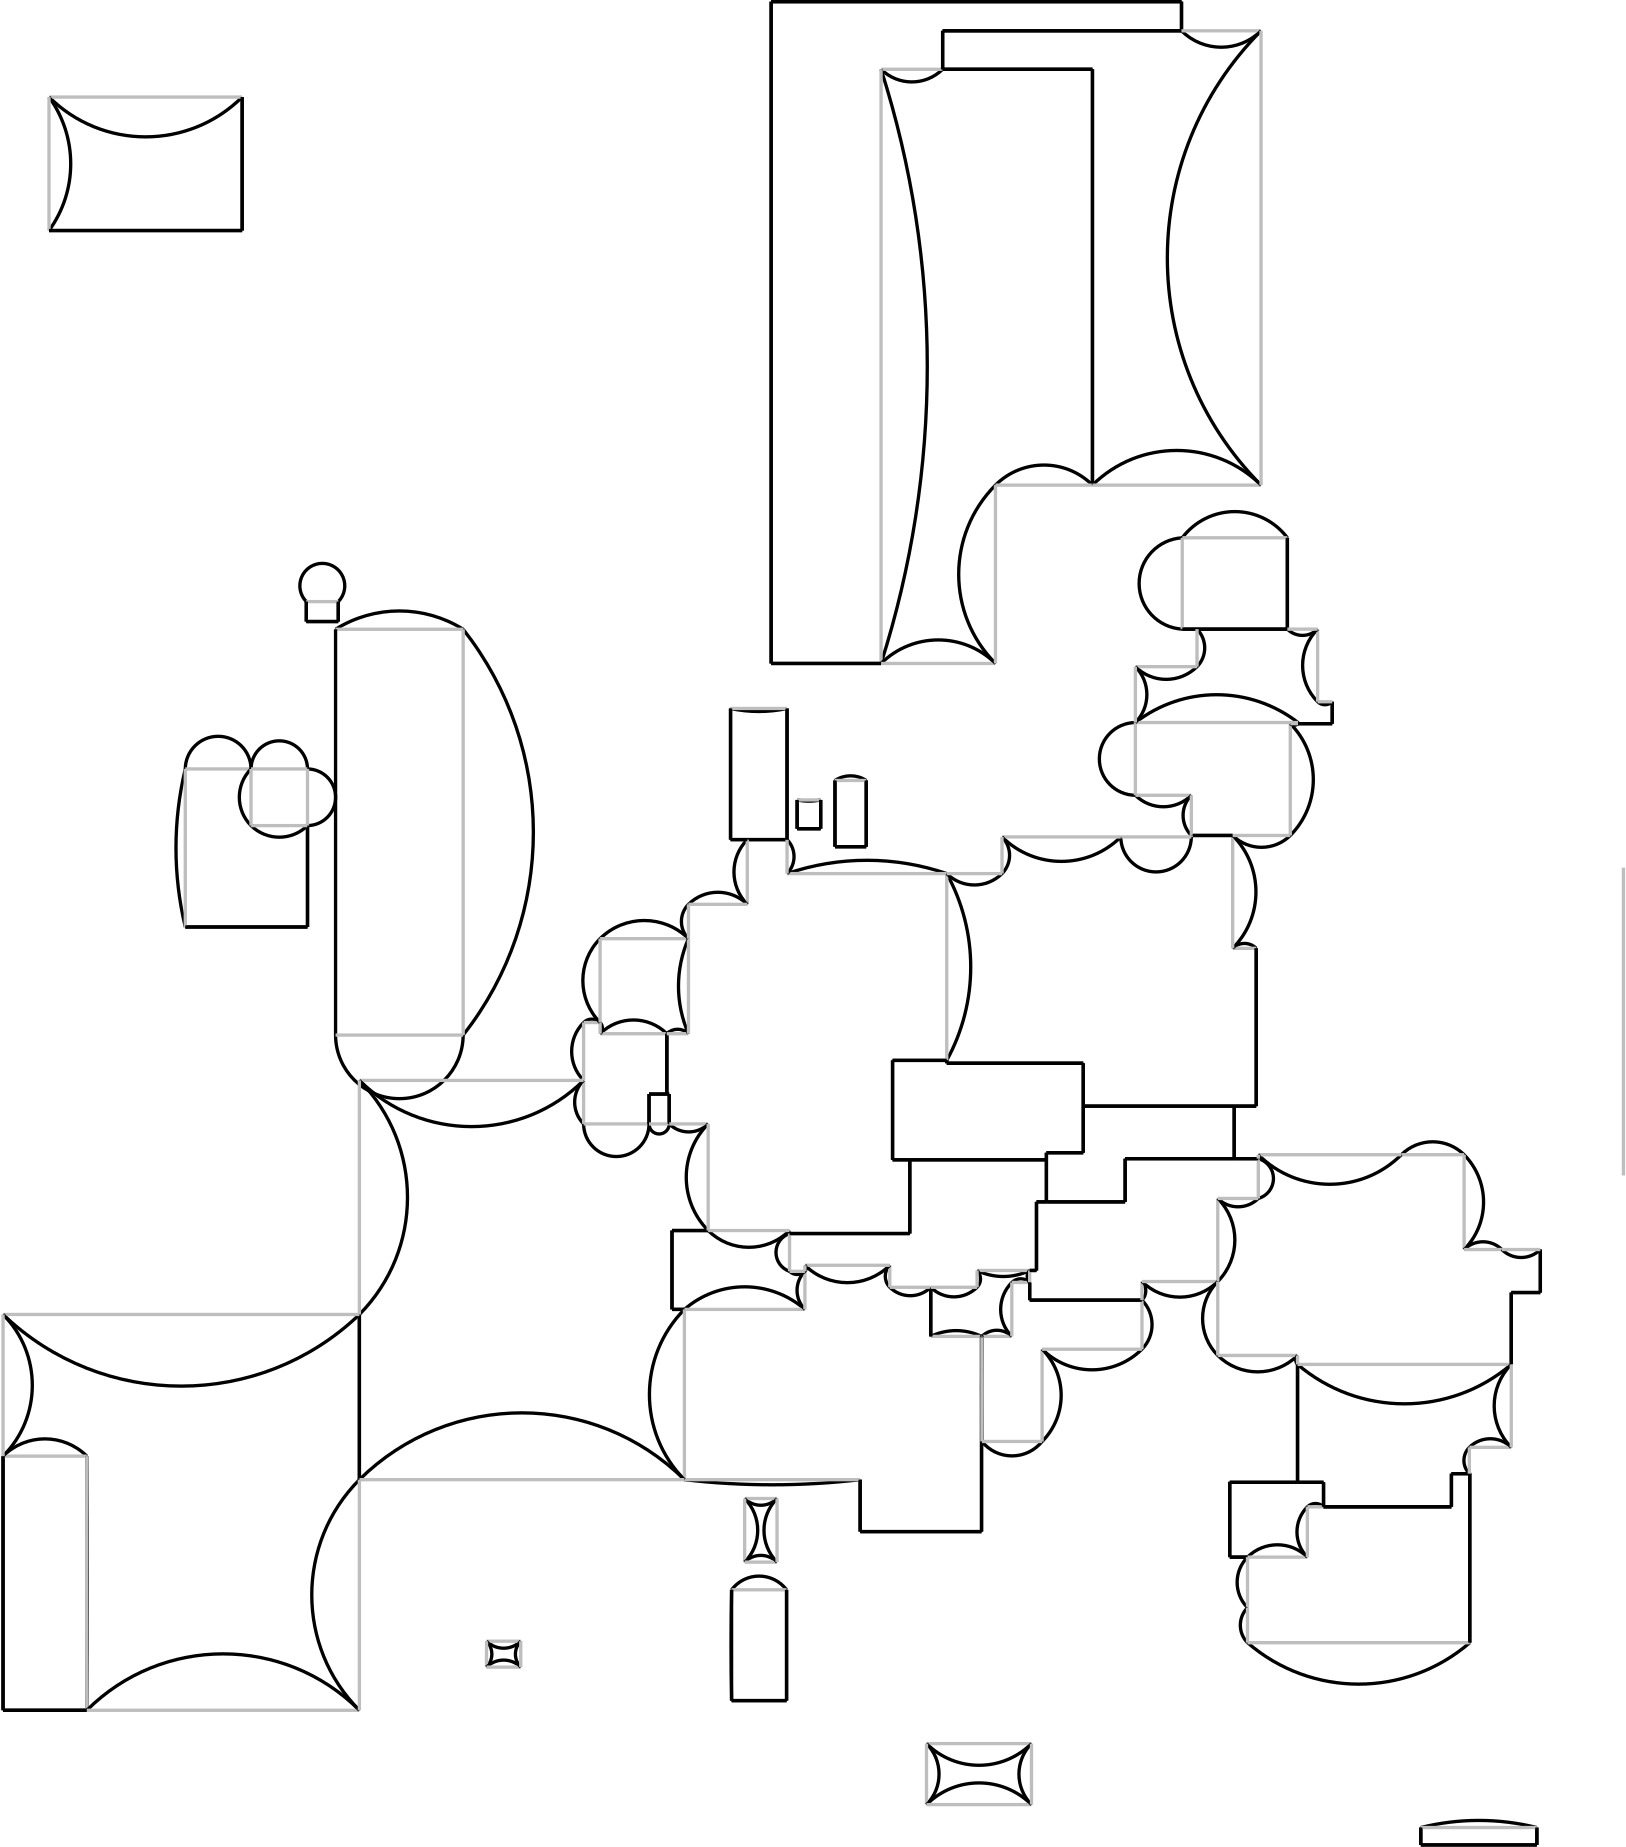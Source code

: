 <?xml version="1.0"?>
<!DOCTYPE ipe SYSTEM "ipe.dtd">
<ipe version="70005" creator="Ipe 7.1.1">
<info created="D:20110803231932" modified="D:20120926124332"/>
<ipestyle name="basic">
<pen name="heavier" value="0.8"/>
<pen name="fat" value="1.2"/>
<pen name="ultrafat" value="2"/>
<color name="red" value="1 0 0"/>
<color name="green" value="0 1 0"/>
<color name="blue" value="0 0 1"/>
<color name="yellow" value="1 1 0"/>
<color name="orange" value="1 0.647 0"/>
<color name="gold" value="1 0.843 0"/>
<color name="purple" value="0.627 0.125 0.941"/>
<color name="gray" value="0.745"/>
<color name="lightblue" value="0.678 0.847 0.902"/>
<color name="lightcyan" value="0.878 1 1"/>
<color name="lightgray" value="0.827"/>
<color name="lightgreen" value="0.565 0.933 0.565"/>
<color name="lightyellow" value="1 1 0.878"/>
<dashstyle name="dashed" value="[4] 0"/>
<dashstyle name="dotted" value="[1 3] 0"/>
<dashstyle name="dash dotted" value="[4 2 1 2] 0"/>
<dashstyle name="dash dot dotted" value="[4 2 1 2 1 2] 0"/>
</ipestyle>
<page>
<layer name="alpha"/>
<layer name="beta"/>
<view layers="alpha beta" active="beta"/>
<path layer="beta" stroke="black" pen="fat">
10.823 142.538 m
10.823 51.0444 l
</path>
<path stroke="black" pen="fat">
10.823 51.0444 m
40.9729 51.0444 l
</path>
<path stroke="black" pen="fat">
76.4275 333.024 m
120.425 333.024 l
</path>
<path stroke="black" pen="fat">
120.425 333.024 m
120.425 369.529 l
</path>
<path stroke="black" pen="fat">
120.001 450.159 m
120.001 443.004 l
</path>
<path stroke="black" pen="fat">
120.001 443.004 m
131.508 443.004 l
</path>
<path stroke="black" pen="fat">
131.508 443.004 m
131.508 450.159 l
</path>
<path stroke="black" pen="fat">
273.093 54.5286 m
292.888 54.5286 l
</path>
<path stroke="black" pen="fat">
292.888 54.5286 m
292.888 94.4125 l
</path>
<path stroke="black" pen="fat">
310.314 385.768 m
310.314 361.919 l
</path>
<path stroke="black" pen="fat">
310.314 361.919 m
321.571 361.919 l
</path>
<path stroke="black" pen="fat">
321.571 361.919 m
321.571 385.768 l
</path>
<path stroke="black" pen="fat">
319.378 134.065 m
319.378 115.362 l
</path>
<path stroke="black" pen="fat">
319.378 115.362 m
363.075 115.362 l
</path>
<path stroke="black" pen="fat">
363.075 115.362 m
363.075 185.644 l
</path>
<path stroke="black" pen="fat">
435.064 666.145 m
287.342 666.145 l
</path>
<path stroke="black" pen="fat">
287.342 666.145 m
287.342 427.907 l
</path>
<path stroke="black" pen="fat">
287.342 427.907 m
326.904 427.907 l
</path>
<path stroke="black" pen="fat">
435.064 655.657 m
435.064 666.145 l
</path>
<path stroke="black" pen="fat">
435.329 440.254 m
440.645 440.254 l
</path>
<path stroke="black" pen="fat">
473.179 440.254 m
473.179 473.132 l
</path>
<path stroke="black" pen="fat">
538.843 75.3734 m
538.843 77.0267 l
</path>
<path stroke="black" pen="fat">
538.843 77.0267 m
538.843 136.231 l
</path>
<path stroke="black" pen="fat">
521.205 8.8264 m
521.205 2.5632 l
</path>
<path stroke="black" pen="fat">
521.205 2.5632 m
562.992 2.5632 l
</path>
<path stroke="black" pen="fat">
562.992 2.5632 m
562.992 8.8264 l
</path>
<path stroke="black" pen="fat">
553.78 175.56 m
553.78 201.426 l
</path>
<path stroke="black" pen="fat">
553.78 201.426 m
564.248 201.426 l
</path>
<path stroke="black" pen="fat">
564.248 201.426 m
564.248 216.903 l
</path>
<path stroke="black" pen="fat">
10.823 142.538 m
21.3927 0 0 -21.3927 25.8979 127.359 40.9729 142.538 a
</path>
<path layer="alpha" stroke="gray" pen="fat">
10.823 142.538 m
40.9729 142.538 l
</path>
<path layer="beta" stroke="black" pen="fat">
40.9729 142.538 m
5702.86 0 0 -5702.86 -5661.7 96.7911 40.9729 51.0444 a
</path>
<path layer="alpha" stroke="gray" pen="fat">
40.9729 142.538 m
40.9729 51.0444 l
</path>
<path layer="beta" stroke="black" pen="fat">
10.823 51.0444 m
10.823 142.538 l
</path>
<path stroke="black" pen="fat">
40.9729 51.0444 m
10.823 51.0444 l
</path>
<path stroke="black" pen="fat">
96.909 583.751 m
27.3684 583.751 l
</path>
<path stroke="black" pen="fat">
96.909 631.81 m
96.909 583.751 l
</path>
<path stroke="black" pen="fat">
76.4275 389.925 m
11.8335 0 0 -11.8335 88.2606 389.839 100.094 389.925 a
</path>
<path layer="alpha" stroke="gray" pen="fat">
76.4275 389.925 m
100.094 389.925 l
</path>
<path layer="beta" stroke="black" pen="fat">
76.4275 333.024 m
122.375 0 0 -122.375 195.449 361.475 76.4275 389.925 a
</path>
<path layer="alpha" stroke="gray" pen="fat">
76.4275 333.024 m
76.4275 389.925 l
</path>
<path layer="beta" stroke="black" pen="fat">
120.425 333.024 m
76.4275 333.024 l
</path>
<path stroke="black" pen="fat">
120.425 369.529 m
120.425 333.024 l
</path>
<path stroke="black" pen="fat">
120.425 369.529 m
14.4672 0 0 -14.4672 110.26 379.822 100.094 369.529 a
</path>
<path layer="alpha" stroke="gray" pen="fat">
120.425 369.529 m
100.094 369.529 l
</path>
<path layer="beta" stroke="black" pen="fat">
100.094 369.529 m
14.4441 0 0 -14.4441 110.323 379.727 100.094 389.925 a
</path>
<path layer="alpha" stroke="gray" pen="fat">
100.094 369.529 m
100.094 389.925 l
</path>
<path layer="beta" stroke="black" pen="fat">
100.094 389.925 m
10.1659 0 0 -10.1659 110.26 389.878 120.425 389.925 a
</path>
<path layer="alpha" stroke="gray" pen="fat">
100.094 389.925 m
120.425 389.925 l
</path>
<path layer="beta" stroke="black" pen="fat">
120.425 389.925 m
10.1986 0 0 -10.1986 120.345 379.727 120.425 369.529 a
</path>
<path layer="alpha" stroke="gray" pen="fat">
120.425 389.925 m
120.425 369.529 l
</path>
<path layer="beta" stroke="black" pen="fat">
120.001 450.159 m
-8.089 0 0 8.089 125.755 455.845 131.508 450.159 a
</path>
<path layer="alpha" stroke="gray" pen="fat">
120.001 450.159 m
131.508 450.159 l
</path>
<path layer="beta" stroke="black" pen="fat">
120.001 443.004 m
120.001 450.159 l
</path>
<path stroke="black" pen="fat">
131.508 443.004 m
120.001 443.004 l
</path>
<path stroke="black" pen="fat">
131.508 450.159 m
131.508 443.004 l
</path>
<path stroke="black" pen="fat">
139.103 193.527 m
139.103 134.065 l
</path>
<path stroke="black" pen="fat">
130.527 440.205 m
43.2854 0 0 -43.2854 153.495 403.516 176.463 440.205 a
</path>
<path layer="alpha" stroke="gray" pen="fat">
130.527 440.205 m
176.463 440.205 l
</path>
<path stroke="black" pen="fat">
130.527 294.112 m
130.527 440.205 l
</path>
<path layer="beta" stroke="black" pen="fat">
176.463 294.112 m
22.9683 0 0 -22.9683 153.495 294.2 130.527 294.112 a
</path>
<path layer="alpha" stroke="gray" pen="fat">
176.463 294.112 m
130.527 294.112 l
</path>
<path layer="beta" stroke="black" pen="fat">
176.463 440.205 m
118.193 0 0 -118.193 83.5445 367.158 176.463 294.112 a
</path>
<path layer="alpha" stroke="gray" pen="fat">
176.463 440.205 m
176.463 294.112 l
</path>
<path layer="beta" stroke="black" pen="fat">
225.759 294.61 m
17.0721 0 0 -17.0721 237.774 282.48 249.788 294.61 a
</path>
<path layer="alpha" stroke="gray" pen="fat">
225.759 294.61 m
249.788 294.61 l
</path>
<path layer="beta" stroke="black" pen="fat">
225.759 298.641 m
2.85656 0 0 -2.85656 223.735 296.625 225.759 294.61 a
</path>
<path layer="alpha" stroke="gray" pen="fat">
225.759 298.641 m
225.759 294.61 l
</path>
<path layer="beta" stroke="black" pen="fat">
219.821 298.641 m
4.20521 0 0 -4.20521 222.79 295.663 225.759 298.641 a
</path>
<path layer="alpha" stroke="gray" pen="fat">
219.821 298.641 m
225.759 298.641 l
</path>
<path layer="beta" stroke="black" pen="fat">
219.821 277.81 m
14.7646 0 0 -14.7646 230.285 288.226 219.821 298.641 a
</path>
<path layer="alpha" stroke="gray" pen="fat">
219.821 277.81 m
219.821 298.641 l
</path>
<path layer="beta" stroke="black" pen="fat">
219.821 262.137 m
11.1396 0 0 -11.1396 227.738 269.974 219.821 277.81 a
</path>
<path layer="alpha" stroke="gray" pen="fat">
219.821 262.137 m
219.821 277.81 l
</path>
<path layer="beta" stroke="black" pen="fat">
243.377 262.137 m
11.778 0 0 -11.778 231.599 262.168 219.821 262.137 a
</path>
<path layer="alpha" stroke="gray" pen="fat">
243.377 262.137 m
219.821 262.137 l
</path>
<path layer="beta" stroke="black" pen="fat">
243.377 272.887 m
243.377 262.137 l
</path>
<path stroke="black" pen="fat">
249.788 272.887 m
243.377 272.887 l
</path>
<path stroke="black" pen="fat">
249.788 294.61 m
249.788 272.887 l
</path>
<path stroke="black" pen="fat">
243.377 262.137 m
243.377 272.887 l
</path>
<path stroke="black" pen="fat">
243.377 272.887 m
249.788 272.887 l
</path>
<path stroke="black" pen="fat">
249.788 272.887 m
250.649 272.887 l
</path>
<path stroke="black" pen="fat">
250.649 272.887 m
250.649 262.137 l
</path>
<path stroke="black" pen="fat">
250.649 262.137 m
3.6362 0 0 -3.6362 247.013 262.143 243.377 262.137 a
</path>
<path layer="alpha" stroke="gray" pen="fat">
250.649 262.137 m
243.377 262.137 l
</path>
<path layer="beta" stroke="black" pen="fat">
225.759 328.832 m
22.6336 0 0 -22.6336 241.665 312.729 257.57 328.832 a
</path>
<path layer="alpha" stroke="gray" pen="fat">
225.759 328.832 m
257.57 328.832 l
</path>
<path layer="beta" stroke="black" pen="fat">
225.759 298.641 m
21.4421 0 0 -21.4421 240.988 313.737 225.759 328.832 a
</path>
<path layer="alpha" stroke="gray" pen="fat">
225.759 298.641 m
225.759 328.832 l
</path>
<path layer="beta" stroke="black" pen="fat">
139.103 134.065 m
139.103 193.527 l
</path>
<path stroke="black" pen="fat">
251.638 195.36 m
256.11 195.36 l
</path>
<path stroke="black" pen="fat">
251.638 223.749 m
251.638 195.36 l
</path>
<path stroke="black" pen="fat">
264.668 223.749 m
251.638 223.749 l
</path>
<path stroke="black" pen="fat">
273.093 94.4125 m
12.38 0 0 -12.38 282.991 86.9753 292.888 94.4125 a
</path>
<path layer="alpha" stroke="gray" pen="fat">
273.093 94.4125 m
292.888 94.4125 l
</path>
<path layer="beta" stroke="black" pen="fat">
273.093 54.5286 m
1041.49 0 0 -1041.49 1314.39 74.4705 273.093 94.4125 a
</path>
<path layer="alpha" stroke="black" pen="fat">
273.093 54.5286 m
273.093 94.4125 l
</path>
<path layer="beta" stroke="black" pen="fat">
292.888 54.5286 m
273.093 54.5286 l
</path>
<path stroke="black" pen="fat">
292.888 94.4125 m
292.888 54.5286 l
</path>
<path stroke="black" pen="fat">
272.72 364.485 m
272.72 411.689 l
</path>
<path stroke="black" pen="fat">
278.746 364.485 m
272.72 364.485 l
</path>
<path stroke="black" pen="fat">
293.063 411.689 m
293.063 364.485 l
</path>
<path stroke="black" pen="fat">
293.063 364.485 m
278.746 364.485 l
</path>
<path stroke="black" pen="fat">
256.11 195.36 m
251.638 195.36 l
</path>
<path stroke="black" pen="fat">
251.638 195.36 m
251.638 223.749 l
</path>
<path stroke="black" pen="fat">
251.638 223.749 m
264.668 223.749 l
</path>
<path stroke="black" pen="fat">
296.691 368.403 m
296.691 378.771 l
</path>
<path stroke="black" pen="fat">
305.169 368.403 m
296.691 368.403 l
</path>
<path stroke="black" pen="fat">
305.169 378.771 m
305.169 368.403 l
</path>
<path stroke="black" pen="fat">
310.314 385.768 m
10.2297 0 0 -10.2297 315.943 377.226 321.571 385.768 a
</path>
<path layer="alpha" stroke="gray" pen="fat">
310.314 385.768 m
321.571 385.768 l
</path>
<path layer="beta" stroke="black" pen="fat">
310.314 361.919 m
310.314 385.768 l
</path>
<path stroke="black" pen="fat">
321.571 361.919 m
310.314 361.919 l
</path>
<path stroke="black" pen="fat">
321.571 385.768 m
321.571 361.919 l
</path>
<path stroke="black" pen="fat">
249.788 272.887 m
249.788 294.61 l
</path>
<path stroke="black" pen="fat">
250.649 272.887 m
249.788 272.887 l
</path>
<path stroke="black" pen="fat">
250.649 262.137 m
250.649 272.887 l
</path>
<path stroke="black" pen="fat">
249.788 294.61 m
5.51825 0 0 -5.51825 253.679 290.697 257.57 294.61 a
</path>
<path layer="alpha" stroke="gray" pen="fat">
249.788 294.61 m
257.57 294.61 l
</path>
<path layer="beta" stroke="black" pen="fat">
257.57 294.61 m
42.5199 0 0 -42.5199 296.495 311.721 257.57 328.832 a
</path>
<path layer="alpha" stroke="gray" pen="fat">
257.57 294.61 m
257.57 328.832 l
</path>
<path layer="beta" stroke="black" pen="fat">
264.668 262.137 m
9.94925 0 0 -9.94925 257.658 269.198 250.649 262.137 a
</path>
<path layer="alpha" stroke="gray" pen="fat">
264.668 262.137 m
250.649 262.137 l
</path>
<path layer="beta" stroke="black" pen="fat">
264.668 223.749 m
27.2921 0 0 -27.2921 284.07 242.943 264.668 262.137 a
</path>
<path layer="alpha" stroke="gray" pen="fat">
264.668 223.749 m
264.668 262.137 l
</path>
<path layer="beta" stroke="black" pen="fat">
278.746 364.485 m
293.063 364.485 l
</path>
<path stroke="black" pen="fat">
293.966 222.672 m
0.764188 0 0 -0.764188 294.509 223.211 293.966 223.749 a
</path>
<path layer="alpha" stroke="gray" pen="fat">
293.966 222.672 m
293.966 223.749 l
</path>
<path layer="beta" stroke="black" pen="fat">
293.966 223.749 m
20.8066 0 0 -20.8066 279.317 238.524 264.668 223.749 a
</path>
<path layer="alpha" stroke="gray" pen="fat">
293.966 223.749 m
264.668 223.749 l
</path>
<path layer="beta" stroke="black" pen="fat">
293.063 352.243 m
88.511 0 0 -88.511 321.808 268.529 350.552 352.243 a
</path>
<path layer="alpha" stroke="gray" pen="fat">
293.063 352.243 m
350.552 352.243 l
</path>
<path layer="beta" stroke="black" pen="fat">
293.063 364.485 m
8.71215 0 0 -8.71215 286.864 358.364 293.063 352.243 a
</path>
<path layer="alpha" stroke="gray" pen="fat">
293.063 364.485 m
293.063 352.243 l
</path>
<path layer="beta" stroke="black" pen="fat">
278.746 341.185 m
16.5443 0 0 -16.5443 290.493 352.835 278.746 364.485 a
</path>
<path layer="alpha" stroke="gray" pen="fat">
278.746 341.185 m
278.746 364.485 l
</path>
<path layer="beta" stroke="black" pen="fat">
257.57 341.185 m
15.0772 0 0 -15.0772 268.158 330.451 278.746 341.185 a
</path>
<path layer="alpha" stroke="gray" pen="fat">
257.57 341.185 m
278.746 341.185 l
</path>
<path layer="beta" stroke="black" pen="fat">
257.57 328.832 m
8.78512 0 0 -8.78512 263.818 335.008 257.57 341.185 a
</path>
<path layer="alpha" stroke="gray" pen="fat">
257.57 328.832 m
257.57 341.185 l
</path>
<path layer="beta" stroke="black" pen="fat">
337.248 222.672 m
293.966 222.672 l
</path>
<path stroke="black" pen="fat">
337.248 249.207 m
337.248 222.672 l
</path>
<path stroke="black" pen="fat">
331.045 249.207 m
337.248 249.207 l
</path>
<path stroke="black" pen="fat">
331.045 285.011 m
331.045 249.207 l
</path>
<path stroke="black" pen="fat">
350.552 285.011 m
331.045 285.011 l
</path>
<path stroke="black" pen="fat">
350.552 352.243 m
69.7907 0 0 -69.7907 289.391 318.627 350.552 285.011 a
</path>
<path layer="alpha" stroke="gray" pen="fat">
350.552 352.243 m
350.552 285.011 l
</path>
<path layer="beta" stroke="black" pen="fat">
256.11 134.065 m
43.5864 0 0 -43.5864 287.102 164.713 256.11 195.36 a
</path>
<path layer="alpha" stroke="gray" pen="fat">
256.11 134.065 m
256.11 195.36 l
</path>
<path layer="beta" stroke="black" pen="fat">
256.11 195.36 m
33.0024 0 0 -33.0024 277.801 170.487 299.492 195.36 a
</path>
<path layer="alpha" stroke="gray" pen="fat">
256.11 195.36 m
299.492 195.36 l
</path>
<path layer="beta" stroke="black" pen="fat">
299.492 195.36 m
9.70537 0 0 -9.70537 306.366 202.212 299.492 209.063 a
</path>
<path layer="alpha" stroke="gray" pen="fat">
299.492 195.36 m
299.492 209.063 l
</path>
<path layer="beta" stroke="black" pen="fat">
344.788 185.644 m
21.1385 0 0 -21.1385 353.931 166.586 363.075 185.644 a
</path>
<path layer="alpha" stroke="gray" pen="fat">
344.788 185.644 m
363.075 185.644 l
</path>
<path layer="beta" stroke="black" pen="fat">
344.788 203.326 m
344.788 185.644 l
</path>
<path stroke="black" pen="fat">
319.378 134.065 m
272.009 0 0 -272.009 287.744 404.228 256.11 134.065 a
</path>
<path layer="alpha" stroke="gray" pen="fat">
319.378 134.065 m
256.11 134.065 l
</path>
<path layer="beta" stroke="black" pen="fat">
319.378 115.362 m
319.378 134.065 l
</path>
<path stroke="black" pen="fat">
363.075 115.362 m
319.378 115.362 l
</path>
<path stroke="black" pen="fat">
363.075 185.644 m
363.075 115.362 l
</path>
<path stroke="black" pen="fat">
344.788 185.644 m
344.788 203.326 l
</path>
<path stroke="black" pen="fat">
299.492 209.063 m
3.93358 0 0 -3.93358 296.729 211.863 293.966 209.063 a
</path>
<path layer="alpha" stroke="gray" pen="fat">
299.492 209.063 m
293.966 209.063 l
</path>
<path layer="beta" stroke="black" pen="fat">
293.966 209.063 m
7.17765 0 0 -7.17765 296.25 215.868 293.966 222.672 a
</path>
<path layer="alpha" stroke="gray" pen="fat">
293.966 209.063 m
293.966 222.672 l
</path>
<path layer="beta" stroke="black" pen="fat">
293.966 222.672 m
337.248 222.672 l
</path>
<path stroke="black" pen="fat">
337.248 222.672 m
337.248 249.207 l
</path>
<path stroke="black" pen="fat">
344.788 203.326 m
10.4567 0 0 -10.4567 337.421 210.747 330.055 203.326 a
</path>
<path layer="alpha" stroke="gray" pen="fat">
344.788 203.326 m
330.055 203.326 l
</path>
<path layer="beta" stroke="black" pen="fat">
330.055 203.326 m
5.62052 0 0 -5.62052 334.037 207.292 330.055 211.258 a
</path>
<path layer="alpha" stroke="gray" pen="fat">
330.055 203.326 m
330.055 211.258 l
</path>
<path layer="beta" stroke="black" pen="fat">
330.055 211.258 m
21.7421 0 0 -21.7421 314.773 226.724 299.492 211.258 a
</path>
<path layer="alpha" stroke="gray" pen="fat">
330.055 211.258 m
299.492 211.258 l
</path>
<path layer="beta" stroke="black" pen="fat">
299.492 211.258 m
1.55419 0 0 -1.55419 298.391 210.161 299.492 209.063 a
</path>
<path layer="alpha" stroke="gray" pen="fat">
299.492 211.258 m
299.492 209.063 l
</path>
<path layer="beta" stroke="black" pen="fat">
380.404 209.366 m
21.7852 0 0 -21.7852 370.938 228.987 361.471 209.366 a
</path>
<path layer="alpha" stroke="gray" pen="fat">
380.404 209.366 m
361.471 209.366 l
</path>
<path layer="beta" stroke="black" pen="fat">
361.471 209.366 m
4.29802 0 0 -4.29802 358.413 206.346 361.471 203.326 a
</path>
<path layer="alpha" stroke="gray" pen="fat">
361.471 209.366 m
361.471 203.326 l
</path>
<path layer="beta" stroke="black" pen="fat">
361.471 203.326 m
11.7983 0 0 -11.7983 353.13 211.67 344.788 203.326 a
</path>
<path layer="alpha" stroke="gray" pen="fat">
361.471 203.326 m
344.788 203.326 l
</path>
<path layer="beta" stroke="black" pen="fat">
337.248 249.207 m
386.431 249.207 l
</path>
<path stroke="black" pen="fat">
382.859 209.366 m
380.404 209.366 l
</path>
<path stroke="black" pen="fat">
382.859 234.082 m
382.859 209.366 l
</path>
<path stroke="black" pen="fat">
386.431 234.082 m
382.859 234.082 l
</path>
<path stroke="black" pen="fat">
386.431 249.207 m
386.431 234.082 l
</path>
<path stroke="black" pen="fat">
337.248 249.207 m
331.045 249.207 l
</path>
<path stroke="black" pen="fat">
331.045 249.207 m
331.045 285.011 l
</path>
<path stroke="black" pen="fat">
331.045 285.011 m
350.552 285.011 l
</path>
<path stroke="black" pen="fat">
386.431 249.207 m
337.248 249.207 l
</path>
<path stroke="black" pen="fat">
350.552 283.981 m
399.702 283.981 l
</path>
<path stroke="black" pen="fat">
350.552 285.011 m
350.552 283.981 l
</path>
<path stroke="black" pen="fat">
399.702 283.981 m
399.702 268.548 l
</path>
<path stroke="black" pen="fat">
386.431 251.768 m
386.431 249.207 l
</path>
<path stroke="black" pen="fat">
399.702 251.768 m
386.431 251.768 l
</path>
<path stroke="black" pen="fat">
399.702 268.548 m
399.702 251.768 l
</path>
<path stroke="black" pen="fat">
349.07 641.814 m
403.007 641.814 l
</path>
<path stroke="black" pen="fat">
403.007 641.814 m
403.007 492.108 l
</path>
<path stroke="black" pen="fat">
363.207 185.644 m
7.66665 0 0 -7.66665 368.59 180.185 373.973 185.644 a
</path>
<path layer="alpha" stroke="gray" pen="fat">
363.207 185.644 m
373.973 185.644 l
</path>
<path layer="beta" stroke="black" pen="fat">
373.973 185.644 m
13.744 0 0 -13.744 383.706 195.348 373.973 205.052 a
</path>
<path layer="alpha" stroke="gray" pen="fat">
373.973 185.644 m
373.973 205.052 l
</path>
<path layer="beta" stroke="black" pen="fat">
373.973 205.052 m
4.55456 0 0 -4.55456 377.189 201.826 380.404 205.052 a
</path>
<path layer="alpha" stroke="gray" pen="fat">
373.973 205.052 m
380.404 205.052 l
</path>
<path layer="beta" stroke="black" pen="fat">
380.404 198.69 m
420.827 198.69 l
</path>
<path stroke="black" pen="fat">
380.404 205.052 m
380.404 198.69 l
</path>
<path stroke="black" pen="fat">
363.207 147.812 m
1807.01 0 0 -1807.01 2170.11 166.728 363.207 185.644 a
</path>
<path layer="alpha" stroke="gray" pen="fat">
363.207 147.812 m
363.207 185.644 l
</path>
<path layer="beta" stroke="black" pen="fat">
384.879 147.812 m
13.8993 0 0 -13.8993 374.043 156.517 363.207 147.812 a
</path>
<path layer="alpha" stroke="gray" pen="fat">
384.879 147.812 m
363.207 147.812 l
</path>
<path layer="beta" stroke="black" pen="fat">
384.879 181.044 m
23.5422 0 0 -23.5422 368.201 164.428 384.879 147.812 a
</path>
<path layer="alpha" stroke="gray" pen="fat">
384.879 181.044 m
384.879 147.812 l
</path>
<path layer="beta" stroke="black" pen="fat">
420.827 181.044 m
25.4489 0 0 -25.4489 402.853 199.06 384.879 181.044 a
</path>
<path layer="alpha" stroke="gray" pen="fat">
420.827 181.044 m
384.879 181.044 l
</path>
<path layer="beta" stroke="black" pen="fat">
420.827 198.69 m
12.536 0 0 -12.536 411.922 189.867 420.827 181.044 a
</path>
<path layer="alpha" stroke="gray" pen="fat">
420.827 198.69 m
420.827 181.044 l
</path>
<path layer="beta" stroke="black" pen="fat">
349.07 641.814 m
15.738 0 0 -15.738 337.987 652.987 326.904 641.814 a
</path>
<path layer="alpha" stroke="gray" pen="fat">
349.07 641.814 m
326.904 641.814 l
</path>
<path layer="beta" stroke="black" pen="fat">
326.904 641.814 m
352.014 0 0 -352.014 -8.46927 534.86 326.904 427.907 a
</path>
<path layer="alpha" stroke="gray" pen="fat">
326.904 641.814 m
326.904 427.907 l
</path>
<path layer="beta" stroke="black" pen="fat">
287.342 666.145 m
435.064 666.145 l
</path>
<path stroke="black" pen="fat">
287.342 427.907 m
287.342 666.145 l
</path>
<path stroke="black" pen="fat">
326.904 427.907 m
287.342 427.907 l
</path>
<path stroke="black" pen="fat">
435.064 666.145 m
435.064 655.657 l
</path>
<path stroke="black" pen="fat">
349.07 655.657 m
349.07 641.814 l
</path>
<path stroke="black" pen="fat">
435.064 655.657 m
349.07 655.657 l
</path>
<path stroke="black" pen="fat">
386.431 234.082 m
386.431 249.207 l
</path>
<path stroke="black" pen="fat">
386.431 249.207 m
386.431 251.768 l
</path>
<path stroke="black" pen="fat">
386.431 251.768 m
399.702 251.768 l
</path>
<path stroke="black" pen="fat">
399.702 251.768 m
399.702 268.548 l
</path>
<path stroke="black" pen="fat">
399.702 268.548 m
454.041 268.548 l
</path>
<path stroke="black" pen="fat">
414.779 234.082 m
386.431 234.082 l
</path>
<path stroke="black" pen="fat">
414.779 249.636 m
414.779 234.082 l
</path>
<path stroke="black" pen="fat">
454.041 249.636 m
414.779 249.636 l
</path>
<path stroke="black" pen="fat">
454.041 268.548 m
454.041 249.636 l
</path>
<path stroke="black" pen="fat">
452.429 106.189 m
458.832 106.189 l
</path>
<path stroke="black" pen="fat">
452.429 133.096 m
452.429 106.189 l
</path>
<path stroke="black" pen="fat">
452.429 133.301 m
452.429 133.096 l
</path>
<path stroke="black" pen="fat">
399.702 283.981 m
350.552 283.981 l
</path>
<path stroke="black" pen="fat">
350.552 283.981 m
350.552 285.011 l
</path>
<path stroke="black" pen="fat">
399.702 268.548 m
399.702 283.981 l
</path>
<path stroke="black" pen="fat">
454.041 268.548 m
399.702 268.548 l
</path>
<path stroke="black" pen="fat">
453.487 325.356 m
6.00143 0 0 -6.00143 457.729 321.111 461.971 325.356 a
</path>
<path layer="alpha" stroke="gray" pen="fat">
453.487 325.356 m
461.971 325.356 l
</path>
<path layer="beta" stroke="black" pen="fat">
453.487 365.969 m
28.8045 0 0 -28.8045 433.058 345.663 453.487 325.356 a
</path>
<path layer="alpha" stroke="gray" pen="fat">
453.487 365.969 m
453.487 325.356 l
</path>
<path layer="beta" stroke="black" pen="fat">
438.607 365.969 m
453.487 365.969 l
</path>
<path stroke="black" pen="fat">
461.971 268.548 m
454.041 268.548 l
</path>
<path stroke="black" pen="fat">
461.971 325.356 m
461.971 268.548 l
</path>
<path stroke="black" pen="fat">
380.404 205.052 m
3.05231 0 0 -3.05231 382.564 207.209 380.404 209.366 a
</path>
<path layer="alpha" stroke="gray" pen="fat">
380.404 205.052 m
380.404 209.366 l
</path>
<path layer="beta" stroke="black" pen="fat">
380.404 209.366 m
382.859 209.366 l
</path>
<path stroke="black" pen="fat">
382.859 209.366 m
382.859 234.082 l
</path>
<path stroke="black" pen="fat">
382.859 234.082 m
386.431 234.082 l
</path>
<path stroke="black" pen="fat">
420.827 198.69 m
380.404 198.69 l
</path>
<path stroke="black" pen="fat">
380.404 198.69 m
380.404 205.052 l
</path>
<path stroke="black" pen="fat">
386.431 234.082 m
414.779 234.082 l
</path>
<path stroke="black" pen="fat">
414.779 234.082 m
414.779 249.636 l
</path>
<path stroke="black" pen="fat">
414.779 249.636 m
454.041 249.636 l
</path>
<path stroke="black" pen="fat">
454.041 249.636 m
462.717 249.636 l
</path>
<path stroke="black" pen="fat">
420.827 205.403 m
4.76416 0 0 -4.76416 417.446 202.047 420.827 198.69 a
</path>
<path layer="alpha" stroke="gray" pen="fat">
420.827 205.403 m
420.827 198.69 l
</path>
<path layer="beta" stroke="black" pen="fat">
448.116 205.403 m
19.3595 0 0 -19.3595 434.472 219.137 420.827 205.403 a
</path>
<path layer="alpha" stroke="gray" pen="fat">
448.116 205.403 m
420.827 205.403 l
</path>
<path layer="beta" stroke="black" pen="fat">
448.116 235.299 m
21.2356 0 0 -21.2356 433.033 220.351 448.116 205.403 a
</path>
<path layer="alpha" stroke="gray" pen="fat">
448.116 235.299 m
448.116 205.403 l
</path>
<path layer="beta" stroke="black" pen="fat">
462.717 235.299 m
10.369 0 0 -10.369 455.416 242.663 448.116 235.299 a
</path>
<path layer="alpha" stroke="gray" pen="fat">
462.717 235.299 m
448.116 235.299 l
</path>
<path layer="beta" stroke="black" pen="fat">
462.717 249.636 m
7.43548 0 0 -7.43548 460.741 242.468 462.717 235.299 a
</path>
<path layer="alpha" stroke="gray" pen="fat">
462.717 249.636 m
462.717 235.299 l
</path>
<path layer="beta" stroke="black" pen="fat">
403.007 641.814 m
349.07 641.814 l
</path>
<path stroke="black" pen="fat">
403.007 492.108 m
403.007 641.814 l
</path>
<path stroke="black" pen="fat">
349.07 641.814 m
349.07 655.657 l
</path>
<path stroke="black" pen="fat">
349.07 655.657 m
435.064 655.657 l
</path>
<path stroke="black" pen="fat">
435.329 473.132 m
23.694 0 0 -23.694 454.254 458.876 473.179 473.132 a
</path>
<path layer="alpha" stroke="gray" pen="fat">
435.329 473.132 m
473.179 473.132 l
</path>
<path layer="beta" stroke="black" pen="fat">
435.329 440.254 m
16.4658 0 0 -16.4658 436.273 456.693 435.329 473.132 a
</path>
<path layer="alpha" stroke="gray" pen="fat">
435.329 440.254 m
435.329 473.132 l
</path>
<path layer="beta" stroke="black" pen="fat">
440.645 440.254 m
435.329 440.254 l
</path>
<path stroke="black" pen="fat">
473.179 473.132 m
473.179 440.254 l
</path>
<path stroke="black" pen="fat">
473.179 440.254 m
440.645 440.254 l
</path>
<path stroke="black" pen="fat">
452.429 133.096 m
452.429 133.301 l
</path>
<path stroke="black" pen="fat">
476.834 133.096 m
452.429 133.096 l
</path>
<path stroke="black" pen="fat">
476.834 175.56 m
476.834 133.096 l
</path>
<path stroke="black" pen="fat">
453.487 365.969 m
438.607 365.969 l
</path>
<path stroke="black" pen="fat">
418.464 406.627 m
47.7643 0 0 -47.7643 447.733 368.881 477.002 406.627 a
</path>
<path layer="alpha" stroke="gray" pen="fat">
418.464 406.627 m
477.002 406.627 l
</path>
<path layer="beta" stroke="black" pen="fat">
477.002 406.627 m
0.263079 0 0 -0.263079 476.838 406.421 477.002 406.216 a
</path>
<path layer="alpha" stroke="gray" pen="fat">
477.002 406.627 m
477.002 406.216 l
</path>
<path layer="beta" stroke="black" pen="fat">
418.464 380.439 m
13.0944 0 0 -13.0944 418.582 393.533 418.464 406.627 a
</path>
<path layer="alpha" stroke="gray" pen="fat">
418.464 380.439 m
418.464 406.627 l
</path>
<path layer="beta" stroke="black" pen="fat">
438.607 380.439 m
14.3392 0 0 -14.3392 428.535 390.646 418.464 380.439 a
</path>
<path layer="alpha" stroke="gray" pen="fat">
438.607 380.439 m
418.464 380.439 l
</path>
<path layer="beta" stroke="black" pen="fat">
438.607 365.969 m
10.2831 0 0 -10.2831 445.914 373.204 438.607 380.439 a
</path>
<path layer="alpha" stroke="gray" pen="fat">
438.607 365.969 m
438.607 380.439 l
</path>
<path layer="beta" stroke="black" pen="fat">
474.224 365.969 m
14.7541 0 0 -14.7541 463.855 376.466 453.487 365.969 a
</path>
<path layer="alpha" stroke="gray" pen="fat">
474.224 365.969 m
453.487 365.969 l
</path>
<path layer="beta" stroke="black" pen="fat">
474.224 406.216 m
28.5621 0 0 -28.5621 453.954 386.093 474.224 365.969 a
</path>
<path layer="alpha" stroke="gray" pen="fat">
474.224 406.216 m
474.224 365.969 l
</path>
<path layer="beta" stroke="black" pen="fat">
477.002 406.216 m
1.97645 0 0 -1.97645 475.613 407.622 474.224 406.216 a
</path>
<path layer="alpha" stroke="gray" pen="fat">
477.002 406.216 m
474.224 406.216 l
</path>
<path layer="beta" stroke="black" pen="fat">
458.832 106.189 m
452.429 106.189 l
</path>
<path stroke="black" pen="fat">
452.429 106.189 m
452.429 133.096 l
</path>
<path stroke="black" pen="fat">
452.429 133.096 m
476.834 133.096 l
</path>
<path stroke="black" pen="fat">
476.834 133.096 m
486.197 133.096 l
</path>
<path stroke="black" pen="fat">
486.197 133.096 m
486.197 124.285 l
</path>
<path stroke="black" pen="fat">
440.645 440.254 m
473.179 440.254 l
</path>
<path stroke="black" pen="fat">
489.332 406.216 m
477.002 406.216 l
</path>
<path stroke="black" pen="fat">
489.332 414.121 m
489.332 406.216 l
</path>
<path stroke="black" pen="fat">
477.002 406.216 m
489.332 406.216 l
</path>
<path stroke="black" pen="fat">
489.332 406.216 m
489.332 414.121 l
</path>
<path stroke="black" pen="fat">
458.832 87.9914 m
12.9358 0 0 -12.9358 468.027 97.0903 458.832 106.189 a
</path>
<path layer="alpha" stroke="gray" pen="fat">
458.832 87.9914 m
458.832 106.189 l
</path>
<path layer="beta" stroke="black" pen="fat">
458.832 106.189 m
15.3048 0 0 -15.3048 469.602 95.3147 480.371 106.189 a
</path>
<path layer="alpha" stroke="gray" pen="fat">
458.832 106.189 m
480.371 106.189 l
</path>
<path layer="beta" stroke="black" pen="fat">
480.371 106.189 m
12.8127 0 0 -12.8127 489.443 115.237 480.371 124.285 a
</path>
<path layer="alpha" stroke="gray" pen="fat">
480.371 106.189 m
480.371 124.285 l
</path>
<path layer="beta" stroke="black" pen="fat">
480.371 124.285 m
4.12769 0 0 -4.12769 483.284 121.361 486.197 124.285 a
</path>
<path layer="alpha" stroke="gray" pen="fat">
480.371 124.285 m
486.197 124.285 l
</path>
<path layer="beta" stroke="black" pen="fat">
538.695 136.231 m
-0.0770095 0 0 0.0770095 538.769 136.253 538.843 136.231 a
</path>
<path layer="alpha" stroke="gray" pen="fat">
538.695 136.231 m
538.843 136.231 l
</path>
<path layer="beta" stroke="black" pen="fat">
458.832 75.3734 m
8.98217 0 0 -8.98217 465.225 81.6824 458.832 87.9914 a
</path>
<path layer="alpha" stroke="gray" pen="fat">
458.832 75.3734 m
458.832 87.9914 l
</path>
<path layer="beta" stroke="black" pen="fat">
538.843 75.3734 m
61.1064 0 0 -61.1064 498.837 121.564 458.832 75.3734 a
</path>
<path layer="alpha" stroke="gray" pen="fat">
538.843 75.3734 m
458.832 75.3734 l
</path>
<path layer="beta" stroke="black" pen="fat">
538.843 77.0267 m
538.843 75.3734 l
</path>
<path stroke="black" pen="fat">
538.843 136.231 m
538.843 77.0267 l
</path>
<path stroke="black" pen="fat">
532.236 136.231 m
538.695 136.231 l
</path>
<path stroke="black" pen="fat">
532.236 124.285 m
532.236 136.231 l
</path>
<path stroke="black" pen="fat">
486.197 124.285 m
532.236 124.285 l
</path>
<path stroke="black" pen="fat">
476.834 133.096 m
476.834 175.56 l
</path>
<path stroke="black" pen="fat">
486.197 133.096 m
476.834 133.096 l
</path>
<path stroke="black" pen="fat">
486.197 124.285 m
486.197 133.096 l
</path>
<path stroke="black" pen="fat">
538.695 136.231 m
532.236 136.231 l
</path>
<path stroke="black" pen="fat">
532.236 136.231 m
532.236 124.285 l
</path>
<path stroke="black" pen="fat">
532.236 124.285 m
486.197 124.285 l
</path>
<path stroke="black" pen="fat">
521.205 8.8264 m
86.4402 0 0 -86.4402 542.098 -75.0507 562.992 8.8264 a
</path>
<path layer="alpha" stroke="gray" pen="fat">
521.205 8.8264 m
562.992 8.8264 l
</path>
<path layer="beta" stroke="black" pen="fat">
521.205 2.5632 m
521.205 8.8264 l
</path>
<path stroke="black" pen="fat">
562.992 2.5632 m
521.205 2.5632 l
</path>
<path stroke="black" pen="fat">
562.992 8.8264 m
562.992 2.5632 l
</path>
<path stroke="black" pen="fat">
476.834 178.789 m
20.3923 0 0 -20.3923 462.475 193.269 448.116 178.789 a
</path>
<path layer="alpha" stroke="gray" pen="fat">
476.834 178.789 m
448.116 178.789 l
</path>
<path layer="beta" stroke="black" pen="fat">
448.116 178.789 m
18.946 0 0 -18.946 461.602 192.096 448.116 205.403 a
</path>
<path layer="alpha" stroke="gray" pen="fat">
448.116 178.789 m
448.116 205.403 l
</path>
<path layer="beta" stroke="black" pen="fat">
476.834 175.56 m
2.29849 0 0 -2.29849 478.47 177.175 476.834 178.789 a
</path>
<path layer="alpha" stroke="gray" pen="fat">
476.834 175.56 m
476.834 178.789 l
</path>
<path layer="beta" stroke="black" pen="fat">
514.209 251.044 m
16.0305 0 0 -16.0305 525.505 239.67 536.801 251.044 a
</path>
<path layer="alpha" stroke="gray" pen="fat">
514.209 251.044 m
536.801 251.044 l
</path>
<path layer="beta" stroke="black" pen="fat">
536.801 251.044 m
24.3099 0 0 -24.3099 519.494 233.974 536.801 216.903 a
</path>
<path layer="alpha" stroke="gray" pen="fat">
536.801 251.044 m
536.801 216.903 l
</path>
<path layer="beta" stroke="black" pen="fat">
536.801 216.903 m
9.64304 0 0 -9.64304 543.599 210.063 550.396 216.903 a
</path>
<path layer="alpha" stroke="gray" pen="fat">
536.801 216.903 m
550.396 216.903 l
</path>
<path layer="beta" stroke="black" pen="fat">
553.78 175.56 m
59.2449 0 0 -59.2449 515.307 220.613 476.834 175.56 a
</path>
<path layer="alpha" stroke="gray" pen="fat">
553.78 175.56 m
476.834 175.56 l
</path>
<path layer="beta" stroke="black" pen="fat">
553.78 201.426 m
553.78 175.56 l
</path>
<path stroke="black" pen="fat">
564.248 201.426 m
553.78 201.426 l
</path>
<path stroke="black" pen="fat">
564.248 216.903 m
564.248 201.426 l
</path>
<path stroke="black" pen="fat">
454.041 249.636 m
454.041 268.548 l
</path>
<path stroke="black" pen="fat">
454.041 268.548 m
461.971 268.548 l
</path>
<path stroke="black" pen="fat">
461.971 268.548 m
461.971 325.356 l
</path>
<path stroke="black" pen="fat">
462.717 249.636 m
454.041 249.636 l
</path>
<path stroke="black" pen="fat">
564.248 216.903 m
9.81716 0 0 -9.81716 557.322 223.86 550.396 216.903 a
</path>
<path layer="alpha" stroke="gray" pen="fat">
564.248 216.903 m
550.396 216.903 l
</path>
<path layer="beta" stroke="black" pen="fat">
514.209 251.044 m
36.4826 0 0 -36.4826 488.463 276.892 462.717 251.044 a
</path>
<path layer="alpha" stroke="gray" pen="fat">
514.209 251.044 m
462.717 251.044 l
</path>
<path layer="beta" stroke="black" pen="fat">
462.717 251.044 m
1.00001 0 0 -1.00001 462.007 250.34 462.717 249.636 a
</path>
<path layer="alpha" stroke="gray" pen="fat">
462.717 251.044 m
462.717 249.636 l
</path>
<path stroke="gray" pen="fat">
594.166 354.375 m
594.166 243.573 l
</path>
<path layer="beta" stroke="black" pen="fat">
96.909 631.81 m
49.3387 0 0 -49.3387 62.1387 666.814 27.3684 631.81 a
</path>
<path layer="alpha" stroke="gray" pen="fat">
96.909 631.81 m
27.3684 631.81 l
</path>
<path layer="beta" stroke="black" pen="fat">
27.3684 631.81 m
40.8629 0 0 -40.8629 -5.68254 607.78 27.3684 583.751 a
</path>
<path layer="alpha" stroke="gray" pen="fat">
27.3684 631.81 m
27.3684 583.751 l
</path>
<path layer="beta" stroke="black" pen="fat">
27.3684 583.751 m
96.909 583.751 l
</path>
<path stroke="black" pen="fat">
96.909 583.751 m
96.909 631.81 l
</path>
<path stroke="black" pen="fat">
139.103 193.527 m
92.6728 0 0 -92.6728 74.963 260.417 10.823 193.527 a
</path>
<path layer="alpha" stroke="gray" pen="fat">
139.103 193.527 m
10.823 193.527 l
</path>
<path layer="beta" stroke="black" pen="fat">
10.823 193.527 m
36.1291 0 0 -36.1291 -14.7767 168.032 10.823 142.538 a
</path>
<path layer="alpha" stroke="gray" pen="fat">
10.823 193.527 m
10.823 142.538 l
</path>
<path layer="beta" stroke="black" pen="fat">
40.9729 51.0444 m
69.4319 0 0 -69.4319 90.038 1.91802 139.103 51.0444 a
</path>
<path layer="alpha" stroke="gray" pen="fat">
40.9729 51.0444 m
139.103 51.0444 l
</path>
<path layer="beta" stroke="black" pen="fat">
139.103 51.0444 m
58.822 0 0 -58.822 180.78 92.5546 139.103 134.065 a
</path>
<path layer="alpha" stroke="gray" pen="fat">
139.103 51.0444 m
139.103 134.065 l
</path>
<path layer="beta" stroke="black" pen="fat">
197.194 75.9246 m
8.75194 0 0 -8.75194 191.031 82.1388 184.868 75.9246 a
</path>
<path layer="alpha" stroke="gray" pen="fat">
197.194 75.9246 m
184.868 75.9246 l
</path>
<path layer="beta" stroke="black" pen="fat">
184.868 75.9246 m
6.65167 0 0 -6.65167 180.137 71.2489 184.868 66.5732 a
</path>
<path layer="alpha" stroke="gray" pen="fat">
184.868 75.9246 m
184.868 66.5732 l
</path>
<path layer="beta" stroke="black" pen="fat">
184.868 66.5732 m
8.75194 0 0 -8.75194 191.031 60.359 197.194 66.5732 a
</path>
<path layer="alpha" stroke="gray" pen="fat">
184.868 66.5732 m
197.194 66.5732 l
</path>
<path layer="beta" stroke="black" pen="fat">
197.194 66.5732 m
6.65167 0 0 -6.65167 201.925 71.2489 197.194 75.9246 a
</path>
<path layer="alpha" stroke="gray" pen="fat">
197.194 66.5732 m
197.194 75.9246 l
</path>
<path layer="beta" stroke="black" pen="fat">
219.821 277.81 m
57.2605 0 0 -57.2605 179.462 318.429 139.103 277.81 a
</path>
<path layer="alpha" stroke="gray" pen="fat">
219.821 277.81 m
139.103 277.81 l
</path>
<path layer="beta" stroke="black" pen="fat">
139.103 277.81 m
59.9351 0 0 -59.9351 96.485 235.668 139.103 193.527 a
</path>
<path layer="alpha" stroke="gray" pen="fat">
139.103 277.81 m
139.103 193.527 l
</path>
<path layer="beta" stroke="black" pen="fat">
139.103 134.065 m
83.1878 0 0 -83.1878 197.607 74.9248 256.11 134.065 a
</path>
<path layer="alpha" stroke="gray" pen="fat">
139.103 134.065 m
256.11 134.065 l
</path>
<path layer="beta" stroke="black" pen="fat">
289.459 127.269 m
8.24872 0 0 -8.24872 283.628 133.104 277.796 127.269 a
</path>
<path layer="alpha" stroke="gray" pen="fat">
289.459 127.269 m
277.796 127.269 l
</path>
<path layer="beta" stroke="black" pen="fat">
277.796 127.269 m
16.2673 0 0 -16.2673 266.232 115.829 277.796 104.388 a
</path>
<path layer="alpha" stroke="gray" pen="fat">
277.796 127.269 m
277.796 104.388 l
</path>
<path layer="beta" stroke="black" pen="fat">
277.796 104.388 m
8.24872 0 0 -8.24872 283.628 98.5537 289.459 104.388 a
</path>
<path layer="alpha" stroke="gray" pen="fat">
277.796 104.388 m
289.459 104.388 l
</path>
<path layer="beta" stroke="black" pen="fat">
289.459 104.388 m
16.2673 0 0 -16.2673 301.023 115.829 289.459 127.269 a
</path>
<path layer="alpha" stroke="gray" pen="fat">
289.459 104.388 m
289.459 127.269 l
</path>
<path layer="beta" stroke="black" pen="fat">
293.063 411.689 m
48.5064 0 0 -48.5064 282.892 459.117 272.72 411.689 a
</path>
<path layer="alpha" stroke="gray" pen="fat">
293.063 411.689 m
272.72 411.689 l
</path>
<path layer="beta" stroke="black" pen="fat">
272.72 411.689 m
272.72 364.485 l
</path>
<path stroke="black" pen="fat">
272.72 364.485 m
278.746 364.485 l
</path>
<path stroke="black" pen="fat">
293.063 364.485 m
293.063 411.689 l
</path>
<path stroke="black" pen="fat">
305.169 378.771 m
20.6189 0 0 -20.6189 300.93 398.95 296.691 378.771 a
</path>
<path layer="alpha" stroke="gray" pen="fat">
305.169 378.771 m
296.691 378.771 l
</path>
<path layer="beta" stroke="black" pen="fat">
296.691 378.771 m
296.691 368.403 l
</path>
<path stroke="black" pen="fat">
296.691 368.403 m
305.169 368.403 l
</path>
<path stroke="black" pen="fat">
305.169 368.403 m
305.169 378.771 l
</path>
<path stroke="black" pen="fat">
363.075 185.644 m
-0.0714694 0 0 0.0714694 363.141 185.672 363.207 185.644 a
</path>
<path layer="alpha" stroke="gray" pen="fat">
363.075 185.644 m
363.207 185.644 l
</path>
<path layer="beta" stroke="black" pen="fat">
381.063 39.0562 m
26.7688 0 0 -26.7688 362.163 58.013 343.263 39.0562 a
</path>
<path layer="alpha" stroke="gray" pen="fat">
381.063 39.0562 m
343.263 39.0562 l
</path>
<path layer="beta" stroke="black" pen="fat">
343.263 39.0562 m
15.6177 0 0 -15.6177 332.165 28.068 343.263 17.0797 a
</path>
<path layer="alpha" stroke="gray" pen="fat">
343.263 39.0562 m
343.263 17.0797 l
</path>
<path layer="beta" stroke="black" pen="fat">
343.263 17.0797 m
26.7688 0 0 -26.7688 362.163 -1.87711 381.063 17.0797 a
</path>
<path layer="alpha" stroke="gray" pen="fat">
343.263 17.0797 m
381.063 17.0797 l
</path>
<path layer="beta" stroke="black" pen="fat">
381.063 17.0797 m
15.6177 0 0 -15.6177 392.161 28.068 381.063 39.0562 a
</path>
<path layer="alpha" stroke="gray" pen="fat">
381.063 17.0797 m
381.063 39.0562 l
</path>
<path layer="beta" stroke="black" pen="fat">
326.904 427.907 m
29.2972 0 0 -29.2972 347.498 407.069 368.091 427.907 a
</path>
<path layer="alpha" stroke="gray" pen="fat">
326.904 427.907 m
368.091 427.907 l
</path>
<path layer="beta" stroke="black" pen="fat">
368.091 427.907 m
45.5412 0 0 -45.5412 400.395 460.008 368.091 492.108 a
</path>
<path layer="alpha" stroke="gray" pen="fat">
368.091 427.907 m
368.091 492.108 l
</path>
<path layer="beta" stroke="black" pen="fat">
368.091 492.108 m
24.7301 0 0 -24.7301 385.549 474.593 403.007 492.108 a
</path>
<path layer="alpha" stroke="gray" pen="fat">
368.091 492.108 m
403.007 492.108 l
</path>
<path layer="beta" stroke="black" pen="fat">
438.607 365.969 m
0.371222 0 0 -0.371222 438.344 365.707 438.607 365.445 a
</path>
<path layer="alpha" stroke="gray" pen="fat">
438.607 365.969 m
438.607 365.445 l
</path>
<path layer="beta" stroke="black" pen="fat">
438.607 365.445 m
12.7037 0 0 -12.7037 425.904 365.554 413.2 365.445 a
</path>
<path layer="alpha" stroke="gray" pen="fat">
438.607 365.445 m
413.2 365.445 l
</path>
<path layer="beta" stroke="black" pen="fat">
413.2 365.445 m
30.3565 0 0 -30.3565 391.824 386.999 370.447 365.445 a
</path>
<path layer="alpha" stroke="gray" pen="fat">
413.2 365.445 m
370.447 365.445 l
</path>
<path layer="beta" stroke="black" pen="fat">
370.447 365.445 m
9.36832 0 0 -9.36832 363.8 358.844 370.447 352.243 a
</path>
<path layer="alpha" stroke="gray" pen="fat">
370.447 365.445 m
370.447 352.243 l
</path>
<path layer="beta" stroke="black" pen="fat">
370.447 352.243 m
14.1383 0 0 -14.1383 360.5 362.29 350.552 352.243 a
</path>
<path layer="alpha" stroke="gray" pen="fat">
370.447 352.243 m
350.552 352.243 l
</path>
<path layer="beta" stroke="black" pen="fat">
463.697 655.657 m
20.2902 0 0 -20.2902 449.381 670.035 435.064 655.657 a
</path>
<path layer="alpha" stroke="gray" pen="fat">
463.697 655.657 m
435.064 655.657 l
</path>
<path layer="beta" stroke="black" pen="fat">
403.007 492.108 m
43.157 0 0 -43.157 433.352 461.422 463.697 492.108 a
</path>
<path layer="alpha" stroke="gray" pen="fat">
403.007 492.108 m
463.697 492.108 l
</path>
<path layer="beta" stroke="black" pen="fat">
463.697 492.108 m
115.993 0 0 -115.993 545.962 573.883 463.697 655.657 a
</path>
<path layer="alpha" stroke="gray" pen="fat">
463.697 492.108 m
463.697 655.657 l
</path>
<path layer="beta" stroke="black" pen="fat">
489.332 414.121 m
3.72307 0 0 -3.72307 486.701 416.755 484.069 414.121 a
</path>
<path layer="alpha" stroke="gray" pen="fat">
489.332 414.121 m
484.069 414.121 l
</path>
<path layer="beta" stroke="black" pen="fat">
484.069 414.121 m
18.4949 0 0 -18.4949 497.158 427.188 484.069 440.254 a
</path>
<path layer="alpha" stroke="gray" pen="fat">
484.069 414.121 m
484.069 440.254 l
</path>
<path layer="beta" stroke="black" pen="fat">
484.069 440.254 m
7.70833 0 0 -7.70833 478.624 445.711 473.179 440.254 a
</path>
<path layer="alpha" stroke="gray" pen="fat">
484.069 440.254 m
473.179 440.254 l
</path>
<path layer="beta" stroke="black" pen="fat">
440.645 440.254 m
9.62047 0 0 -9.62047 433.8 433.494 440.645 426.734 a
</path>
<path layer="alpha" stroke="gray" pen="fat">
440.645 440.254 m
440.645 426.734 l
</path>
<path layer="beta" stroke="black" pen="fat">
440.645 426.734 m
15.7549 0 0 -15.7549 429.554 437.924 418.464 426.734 a
</path>
<path layer="alpha" stroke="gray" pen="fat">
440.645 426.734 m
418.464 426.734 l
</path>
<path layer="beta" stroke="black" pen="fat">
418.464 426.734 m
14.2956 0 0 -14.2956 408.301 416.681 418.464 406.627 a
</path>
<path layer="alpha" stroke="gray" pen="fat">
418.464 426.734 m
418.464 406.627 l
</path>
<path layer="beta" stroke="black" pen="fat">
538.695 136.231 m
6.7021 0 0 -6.7021 543.438 140.967 538.695 145.702 a
</path>
<path layer="alpha" stroke="gray" pen="fat">
538.695 136.231 m
538.695 145.702 l
</path>
<path layer="beta" stroke="black" pen="fat">
538.695 145.702 m
10.7344 0 0 -10.7344 546.238 138.064 553.78 145.702 a
</path>
<path layer="alpha" stroke="gray" pen="fat">
538.695 145.702 m
553.78 145.702 l
</path>
<path layer="beta" stroke="black" pen="fat">
553.78 145.702 m
21.1893 0 0 -21.1893 568.817 160.631 553.78 175.56 a
</path>
<path layer="alpha" stroke="gray" pen="fat">
553.78 145.702 m
553.78 175.56 l
</path>
</page>
</ipe>
